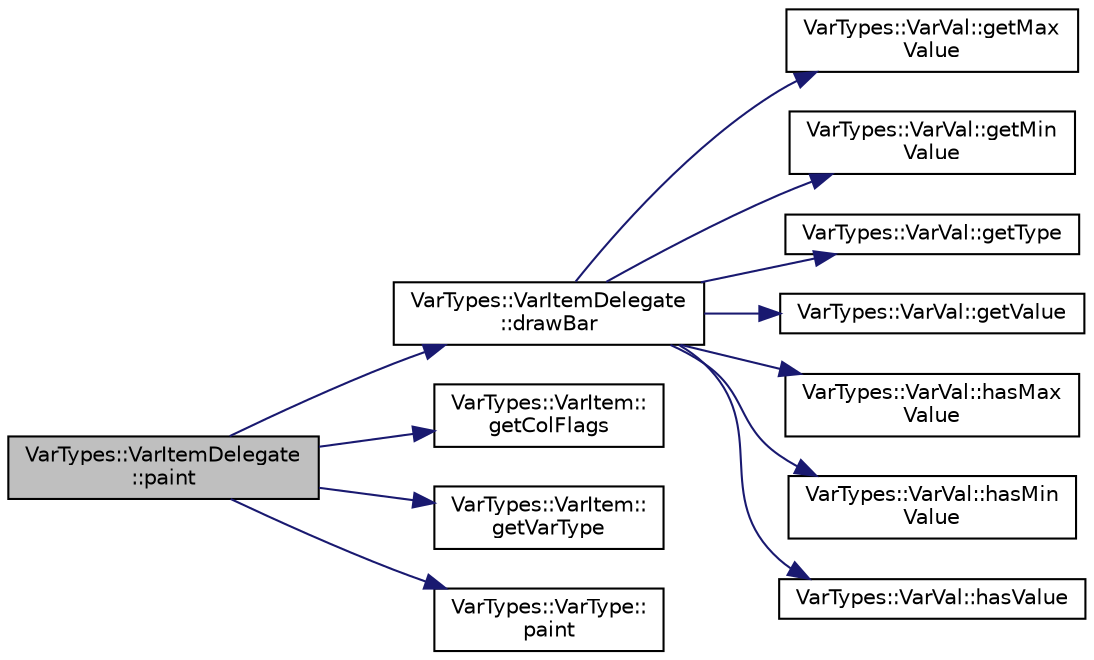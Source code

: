 digraph "VarTypes::VarItemDelegate::paint"
{
 // INTERACTIVE_SVG=YES
  edge [fontname="Helvetica",fontsize="10",labelfontname="Helvetica",labelfontsize="10"];
  node [fontname="Helvetica",fontsize="10",shape=record];
  rankdir="LR";
  Node1 [label="VarTypes::VarItemDelegate\l::paint",height=0.2,width=0.4,color="black", fillcolor="grey75", style="filled", fontcolor="black"];
  Node1 -> Node2 [color="midnightblue",fontsize="10",style="solid",fontname="Helvetica"];
  Node2 [label="VarTypes::VarItemDelegate\l::drawBar",height=0.2,width=0.4,color="black", fillcolor="white", style="filled",URL="$d0/d1c/class_var_types_1_1_var_item_delegate.html#aa9e5e57ea3a1665054db01d114351958"];
  Node2 -> Node3 [color="midnightblue",fontsize="10",style="solid",fontname="Helvetica"];
  Node3 [label="VarTypes::VarVal::getMax\lValue",height=0.2,width=0.4,color="black", fillcolor="white", style="filled",URL="$d6/de8/class_var_types_1_1_var_val.html#ab73a77d90f204f9bce0a685104a0c032"];
  Node2 -> Node4 [color="midnightblue",fontsize="10",style="solid",fontname="Helvetica"];
  Node4 [label="VarTypes::VarVal::getMin\lValue",height=0.2,width=0.4,color="black", fillcolor="white", style="filled",URL="$d6/de8/class_var_types_1_1_var_val.html#abebbcdd4df2641034a5eaccb8c3efc41"];
  Node2 -> Node5 [color="midnightblue",fontsize="10",style="solid",fontname="Helvetica"];
  Node5 [label="VarTypes::VarVal::getType",height=0.2,width=0.4,color="black", fillcolor="white", style="filled",URL="$d6/de8/class_var_types_1_1_var_val.html#a055099df08f318d6b870271687972c01",tooltip="Get the type of this VarType node. "];
  Node2 -> Node6 [color="midnightblue",fontsize="10",style="solid",fontname="Helvetica"];
  Node6 [label="VarTypes::VarVal::getValue",height=0.2,width=0.4,color="black", fillcolor="white", style="filled",URL="$d6/de8/class_var_types_1_1_var_val.html#a45d6b4aca87a4758f2a6c0c812733651"];
  Node2 -> Node7 [color="midnightblue",fontsize="10",style="solid",fontname="Helvetica"];
  Node7 [label="VarTypes::VarVal::hasMax\lValue",height=0.2,width=0.4,color="black", fillcolor="white", style="filled",URL="$d6/de8/class_var_types_1_1_var_val.html#ad44a0d11772740afa94ef8962bc9abf6"];
  Node2 -> Node8 [color="midnightblue",fontsize="10",style="solid",fontname="Helvetica"];
  Node8 [label="VarTypes::VarVal::hasMin\lValue",height=0.2,width=0.4,color="black", fillcolor="white", style="filled",URL="$d6/de8/class_var_types_1_1_var_val.html#a050d178e488fdd606c4693ad64a9a47b"];
  Node2 -> Node9 [color="midnightblue",fontsize="10",style="solid",fontname="Helvetica"];
  Node9 [label="VarTypes::VarVal::hasValue",height=0.2,width=0.4,color="black", fillcolor="white", style="filled",URL="$d6/de8/class_var_types_1_1_var_val.html#a982cf0d5d723574608af69e3c8b14b6f"];
  Node1 -> Node10 [color="midnightblue",fontsize="10",style="solid",fontname="Helvetica"];
  Node10 [label="VarTypes::VarItem::\lgetColFlags",height=0.2,width=0.4,color="black", fillcolor="white", style="filled",URL="$d3/d53/class_var_types_1_1_var_item.html#a2cf46488a84339900d0a013451bcae7c"];
  Node1 -> Node11 [color="midnightblue",fontsize="10",style="solid",fontname="Helvetica"];
  Node11 [label="VarTypes::VarItem::\lgetVarType",height=0.2,width=0.4,color="black", fillcolor="white", style="filled",URL="$d3/d53/class_var_types_1_1_var_item.html#a82b23238936ada9f4ca012fcedc7dd2a"];
  Node1 -> Node12 [color="midnightblue",fontsize="10",style="solid",fontname="Helvetica"];
  Node12 [label="VarTypes::VarType::\lpaint",height=0.2,width=0.4,color="black", fillcolor="white", style="filled",URL="$d4/d59/class_var_types_1_1_var_type.html#aae83244cc51d19a1c3c0e6a046882261"];
}
